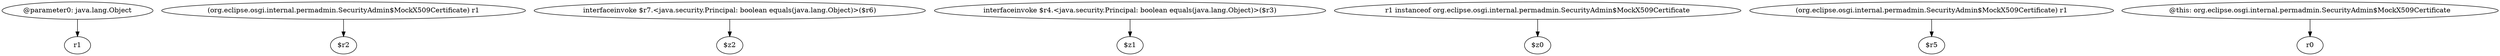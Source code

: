 digraph g {
0[label="@parameter0: java.lang.Object"]
1[label="r1"]
0->1[label=""]
2[label="(org.eclipse.osgi.internal.permadmin.SecurityAdmin$MockX509Certificate) r1"]
3[label="$r2"]
2->3[label=""]
4[label="interfaceinvoke $r7.<java.security.Principal: boolean equals(java.lang.Object)>($r6)"]
5[label="$z2"]
4->5[label=""]
6[label="interfaceinvoke $r4.<java.security.Principal: boolean equals(java.lang.Object)>($r3)"]
7[label="$z1"]
6->7[label=""]
8[label="r1 instanceof org.eclipse.osgi.internal.permadmin.SecurityAdmin$MockX509Certificate"]
9[label="$z0"]
8->9[label=""]
10[label="(org.eclipse.osgi.internal.permadmin.SecurityAdmin$MockX509Certificate) r1"]
11[label="$r5"]
10->11[label=""]
12[label="@this: org.eclipse.osgi.internal.permadmin.SecurityAdmin$MockX509Certificate"]
13[label="r0"]
12->13[label=""]
}